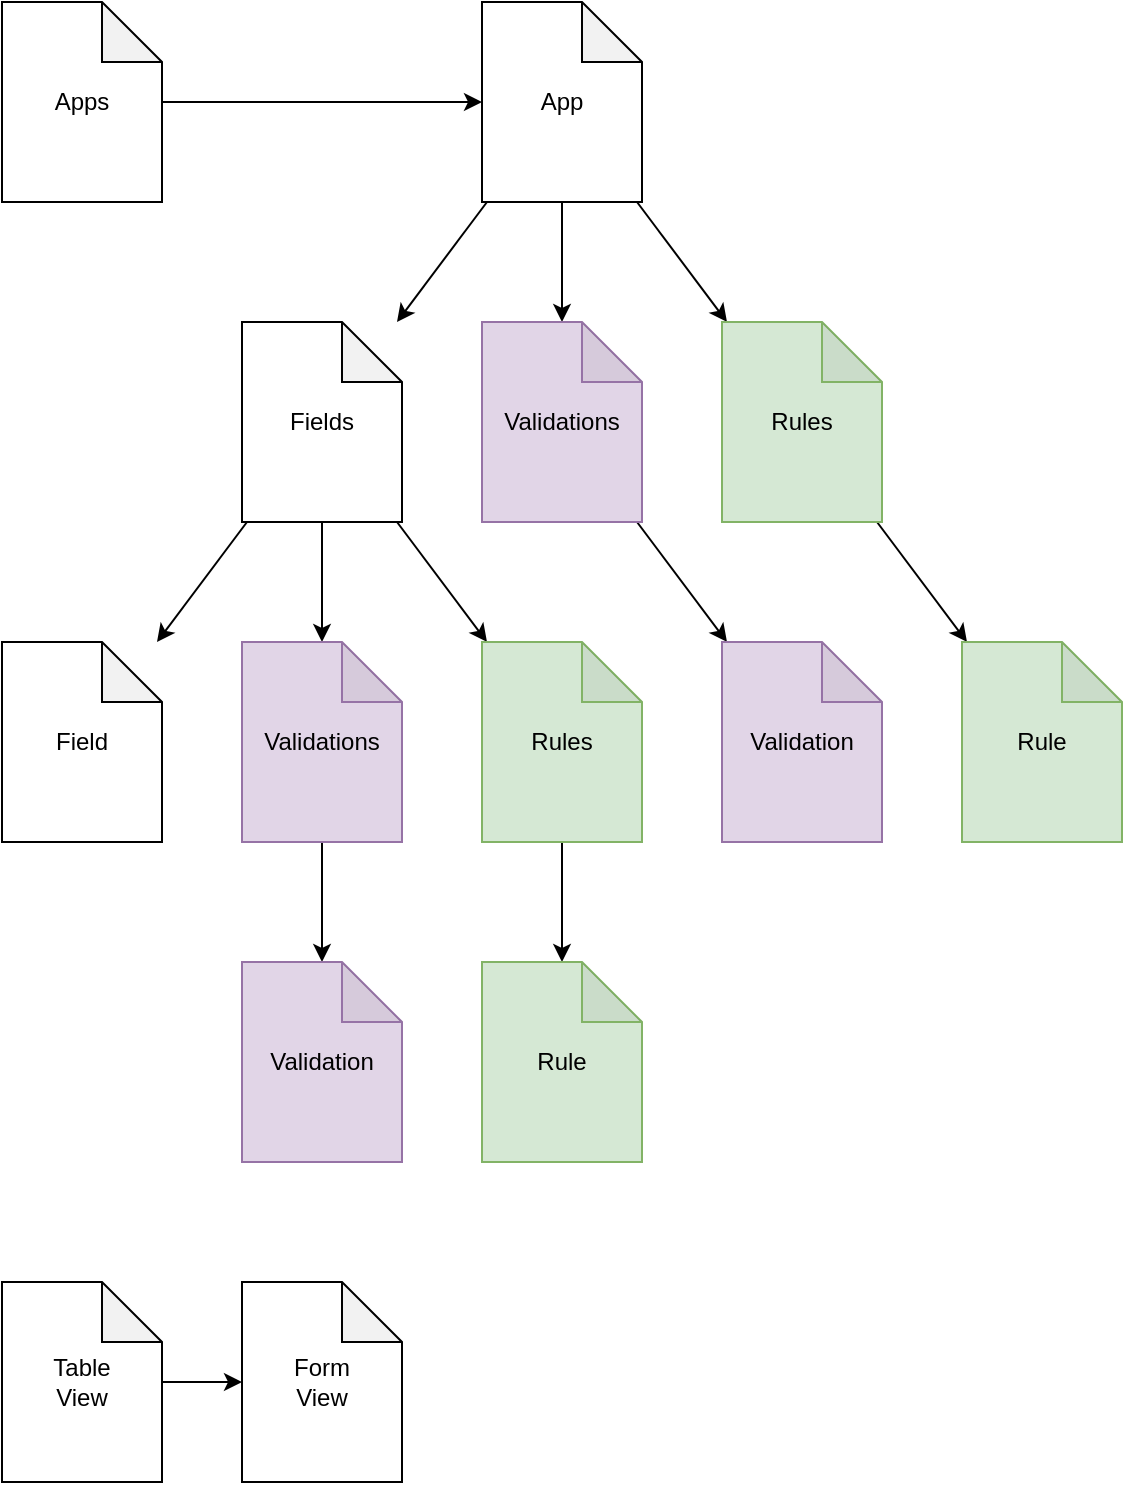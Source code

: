 <mxfile version="11.1.4" type="device"><diagram id="6UlFw9XMUsmBaOVLTFPM" name="Page-1"><mxGraphModel dx="1426" dy="775" grid="1" gridSize="10" guides="1" tooltips="1" connect="1" arrows="1" fold="1" page="1" pageScale="1" pageWidth="850" pageHeight="1100" math="0" shadow="0"><root><mxCell id="0"/><mxCell id="1" parent="0"/><mxCell id="m1iqnjN0nLFq0xB5eHAZ-9" style="rounded=0;orthogonalLoop=1;jettySize=auto;html=1;" parent="1" source="m1iqnjN0nLFq0xB5eHAZ-1" target="m1iqnjN0nLFq0xB5eHAZ-2" edge="1"><mxGeometry relative="1" as="geometry"/></mxCell><mxCell id="m1iqnjN0nLFq0xB5eHAZ-1" value="Apps" style="shape=note;whiteSpace=wrap;html=1;backgroundOutline=1;darkOpacity=0.05;" parent="1" vertex="1"><mxGeometry x="40" y="40" width="80" height="100" as="geometry"/></mxCell><mxCell id="m1iqnjN0nLFq0xB5eHAZ-10" style="rounded=0;orthogonalLoop=1;jettySize=auto;html=1;" parent="1" source="m1iqnjN0nLFq0xB5eHAZ-2" target="m1iqnjN0nLFq0xB5eHAZ-3" edge="1"><mxGeometry relative="1" as="geometry"/></mxCell><mxCell id="ojB-ZRw0Y4wETbsMEIcB-11" style="edgeStyle=none;rounded=0;orthogonalLoop=1;jettySize=auto;html=1;" edge="1" parent="1" source="m1iqnjN0nLFq0xB5eHAZ-2" target="ojB-ZRw0Y4wETbsMEIcB-8"><mxGeometry relative="1" as="geometry"/></mxCell><mxCell id="ojB-ZRw0Y4wETbsMEIcB-12" style="edgeStyle=none;rounded=0;orthogonalLoop=1;jettySize=auto;html=1;" edge="1" parent="1" source="m1iqnjN0nLFq0xB5eHAZ-2" target="ojB-ZRw0Y4wETbsMEIcB-6"><mxGeometry relative="1" as="geometry"/></mxCell><mxCell id="m1iqnjN0nLFq0xB5eHAZ-2" value="App" style="shape=note;whiteSpace=wrap;html=1;backgroundOutline=1;darkOpacity=0.05;" parent="1" vertex="1"><mxGeometry x="280" y="40" width="80" height="100" as="geometry"/></mxCell><mxCell id="m1iqnjN0nLFq0xB5eHAZ-13" style="rounded=0;orthogonalLoop=1;jettySize=auto;html=1;" parent="1" source="m1iqnjN0nLFq0xB5eHAZ-3" target="m1iqnjN0nLFq0xB5eHAZ-4" edge="1"><mxGeometry relative="1" as="geometry"/></mxCell><mxCell id="ojB-ZRw0Y4wETbsMEIcB-3" style="edgeStyle=none;rounded=0;orthogonalLoop=1;jettySize=auto;html=1;" edge="1" parent="1" source="m1iqnjN0nLFq0xB5eHAZ-3" target="m1iqnjN0nLFq0xB5eHAZ-5"><mxGeometry relative="1" as="geometry"/></mxCell><mxCell id="ojB-ZRw0Y4wETbsMEIcB-4" style="edgeStyle=none;rounded=0;orthogonalLoop=1;jettySize=auto;html=1;" edge="1" parent="1" source="m1iqnjN0nLFq0xB5eHAZ-3" target="m1iqnjN0nLFq0xB5eHAZ-6"><mxGeometry relative="1" as="geometry"/></mxCell><mxCell id="m1iqnjN0nLFq0xB5eHAZ-3" value="Fields" style="shape=note;whiteSpace=wrap;html=1;backgroundOutline=1;darkOpacity=0.05;" parent="1" vertex="1"><mxGeometry x="160" y="200" width="80" height="100" as="geometry"/></mxCell><mxCell id="m1iqnjN0nLFq0xB5eHAZ-4" value="Field" style="shape=note;whiteSpace=wrap;html=1;backgroundOutline=1;darkOpacity=0.05;" parent="1" vertex="1"><mxGeometry x="40" y="360" width="80" height="100" as="geometry"/></mxCell><mxCell id="m1iqnjN0nLFq0xB5eHAZ-15" style="edgeStyle=none;rounded=0;orthogonalLoop=1;jettySize=auto;html=1;" parent="1" source="m1iqnjN0nLFq0xB5eHAZ-5" target="m1iqnjN0nLFq0xB5eHAZ-7" edge="1"><mxGeometry relative="1" as="geometry"/></mxCell><mxCell id="m1iqnjN0nLFq0xB5eHAZ-5" value="Validations" style="shape=note;whiteSpace=wrap;html=1;backgroundOutline=1;darkOpacity=0.05;fillColor=#e1d5e7;strokeColor=#9673a6;" parent="1" vertex="1"><mxGeometry x="160" y="360" width="80" height="100" as="geometry"/></mxCell><mxCell id="m1iqnjN0nLFq0xB5eHAZ-14" style="edgeStyle=none;rounded=0;orthogonalLoop=1;jettySize=auto;html=1;" parent="1" source="m1iqnjN0nLFq0xB5eHAZ-6" target="m1iqnjN0nLFq0xB5eHAZ-8" edge="1"><mxGeometry relative="1" as="geometry"/></mxCell><mxCell id="m1iqnjN0nLFq0xB5eHAZ-6" value="Rules" style="shape=note;whiteSpace=wrap;html=1;backgroundOutline=1;darkOpacity=0.05;fillColor=#d5e8d4;strokeColor=#82b366;" parent="1" vertex="1"><mxGeometry x="280" y="360" width="80" height="100" as="geometry"/></mxCell><mxCell id="m1iqnjN0nLFq0xB5eHAZ-7" value="Validation" style="shape=note;whiteSpace=wrap;html=1;backgroundOutline=1;darkOpacity=0.05;fillColor=#e1d5e7;strokeColor=#9673a6;" parent="1" vertex="1"><mxGeometry x="160" y="520" width="80" height="100" as="geometry"/></mxCell><mxCell id="m1iqnjN0nLFq0xB5eHAZ-8" value="Rule" style="shape=note;whiteSpace=wrap;html=1;backgroundOutline=1;darkOpacity=0.05;fillColor=#d5e8d4;strokeColor=#82b366;" parent="1" vertex="1"><mxGeometry x="280" y="520" width="80" height="100" as="geometry"/></mxCell><mxCell id="m1iqnjN0nLFq0xB5eHAZ-20" style="edgeStyle=none;rounded=0;orthogonalLoop=1;jettySize=auto;html=1;" parent="1" source="m1iqnjN0nLFq0xB5eHAZ-18" target="m1iqnjN0nLFq0xB5eHAZ-19" edge="1"><mxGeometry relative="1" as="geometry"/></mxCell><mxCell id="m1iqnjN0nLFq0xB5eHAZ-18" value="&lt;div&gt;Table&lt;/div&gt;&lt;div&gt;View&lt;br&gt;&lt;/div&gt;" style="shape=note;whiteSpace=wrap;html=1;backgroundOutline=1;darkOpacity=0.05;" parent="1" vertex="1"><mxGeometry x="40" y="680" width="80" height="100" as="geometry"/></mxCell><mxCell id="m1iqnjN0nLFq0xB5eHAZ-19" value="Form&lt;div&gt;View&lt;br&gt;&lt;/div&gt;" style="shape=note;whiteSpace=wrap;html=1;backgroundOutline=1;darkOpacity=0.05;" parent="1" vertex="1"><mxGeometry x="160" y="680" width="80" height="100" as="geometry"/></mxCell><mxCell id="ojB-ZRw0Y4wETbsMEIcB-5" style="edgeStyle=none;rounded=0;orthogonalLoop=1;jettySize=auto;html=1;" edge="1" parent="1" source="ojB-ZRw0Y4wETbsMEIcB-6" target="ojB-ZRw0Y4wETbsMEIcB-9"><mxGeometry relative="1" as="geometry"/></mxCell><mxCell id="ojB-ZRw0Y4wETbsMEIcB-6" value="Validations" style="shape=note;whiteSpace=wrap;html=1;backgroundOutline=1;darkOpacity=0.05;fillColor=#e1d5e7;strokeColor=#9673a6;" vertex="1" parent="1"><mxGeometry x="280" y="200" width="80" height="100" as="geometry"/></mxCell><mxCell id="ojB-ZRw0Y4wETbsMEIcB-7" style="edgeStyle=none;rounded=0;orthogonalLoop=1;jettySize=auto;html=1;" edge="1" parent="1" source="ojB-ZRw0Y4wETbsMEIcB-8" target="ojB-ZRw0Y4wETbsMEIcB-10"><mxGeometry relative="1" as="geometry"/></mxCell><mxCell id="ojB-ZRw0Y4wETbsMEIcB-8" value="Rules" style="shape=note;whiteSpace=wrap;html=1;backgroundOutline=1;darkOpacity=0.05;fillColor=#d5e8d4;strokeColor=#82b366;" vertex="1" parent="1"><mxGeometry x="400" y="200" width="80" height="100" as="geometry"/></mxCell><mxCell id="ojB-ZRw0Y4wETbsMEIcB-9" value="Validation" style="shape=note;whiteSpace=wrap;html=1;backgroundOutline=1;darkOpacity=0.05;fillColor=#e1d5e7;strokeColor=#9673a6;" vertex="1" parent="1"><mxGeometry x="400" y="360" width="80" height="100" as="geometry"/></mxCell><mxCell id="ojB-ZRw0Y4wETbsMEIcB-10" value="Rule" style="shape=note;whiteSpace=wrap;html=1;backgroundOutline=1;darkOpacity=0.05;fillColor=#d5e8d4;strokeColor=#82b366;" vertex="1" parent="1"><mxGeometry x="520" y="360" width="80" height="100" as="geometry"/></mxCell></root></mxGraphModel></diagram></mxfile>